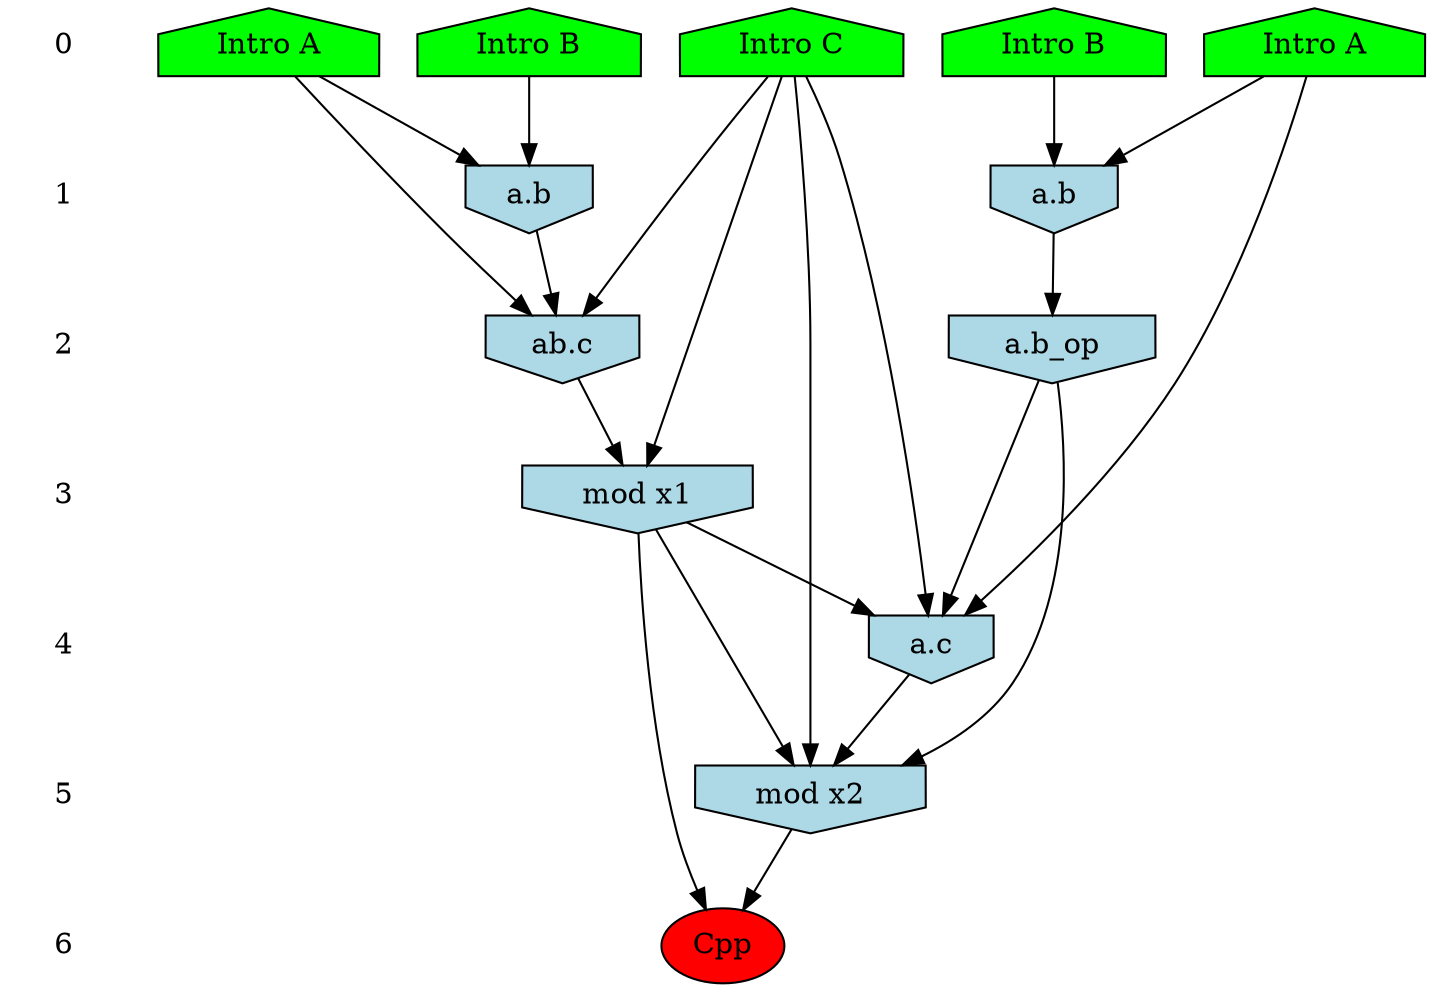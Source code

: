/* Compression of 7 causal flows obtained in average at 8.677643E+00 t.u */
/* Compressed causal flows were: [391;485;858;978;999;1763;1967] */
digraph G{
 ranksep=.5 ; 
{ rank = same ; "0" [shape=plaintext] ; node_1 [label ="Intro A", shape=house, style=filled, fillcolor=green] ;
node_2 [label ="Intro B", shape=house, style=filled, fillcolor=green] ;
node_3 [label ="Intro B", shape=house, style=filled, fillcolor=green] ;
node_4 [label ="Intro A", shape=house, style=filled, fillcolor=green] ;
node_5 [label ="Intro C", shape=house, style=filled, fillcolor=green] ;
}
{ rank = same ; "1" [shape=plaintext] ; node_6 [label="a.b", shape=invhouse, style=filled, fillcolor = lightblue] ;
node_8 [label="a.b", shape=invhouse, style=filled, fillcolor = lightblue] ;
}
{ rank = same ; "2" [shape=plaintext] ; node_7 [label="a.b_op", shape=invhouse, style=filled, fillcolor = lightblue] ;
node_9 [label="ab.c", shape=invhouse, style=filled, fillcolor = lightblue] ;
}
{ rank = same ; "3" [shape=plaintext] ; node_10 [label="mod x1", shape=invhouse, style=filled, fillcolor = lightblue] ;
}
{ rank = same ; "4" [shape=plaintext] ; node_11 [label="a.c", shape=invhouse, style=filled, fillcolor = lightblue] ;
}
{ rank = same ; "5" [shape=plaintext] ; node_12 [label="mod x2", shape=invhouse, style=filled, fillcolor = lightblue] ;
}
{ rank = same ; "6" [shape=plaintext] ; node_13 [label ="Cpp", style=filled, fillcolor=red] ;
}
"0" -> "1" [style="invis"]; 
"1" -> "2" [style="invis"]; 
"2" -> "3" [style="invis"]; 
"3" -> "4" [style="invis"]; 
"4" -> "5" [style="invis"]; 
"5" -> "6" [style="invis"]; 
node_3 -> node_6
node_4 -> node_6
node_6 -> node_7
node_1 -> node_8
node_2 -> node_8
node_1 -> node_9
node_5 -> node_9
node_8 -> node_9
node_5 -> node_10
node_9 -> node_10
node_4 -> node_11
node_5 -> node_11
node_7 -> node_11
node_10 -> node_11
node_5 -> node_12
node_7 -> node_12
node_10 -> node_12
node_11 -> node_12
node_10 -> node_13
node_12 -> node_13
}
/*
 Dot generation time: 0.000073
*/